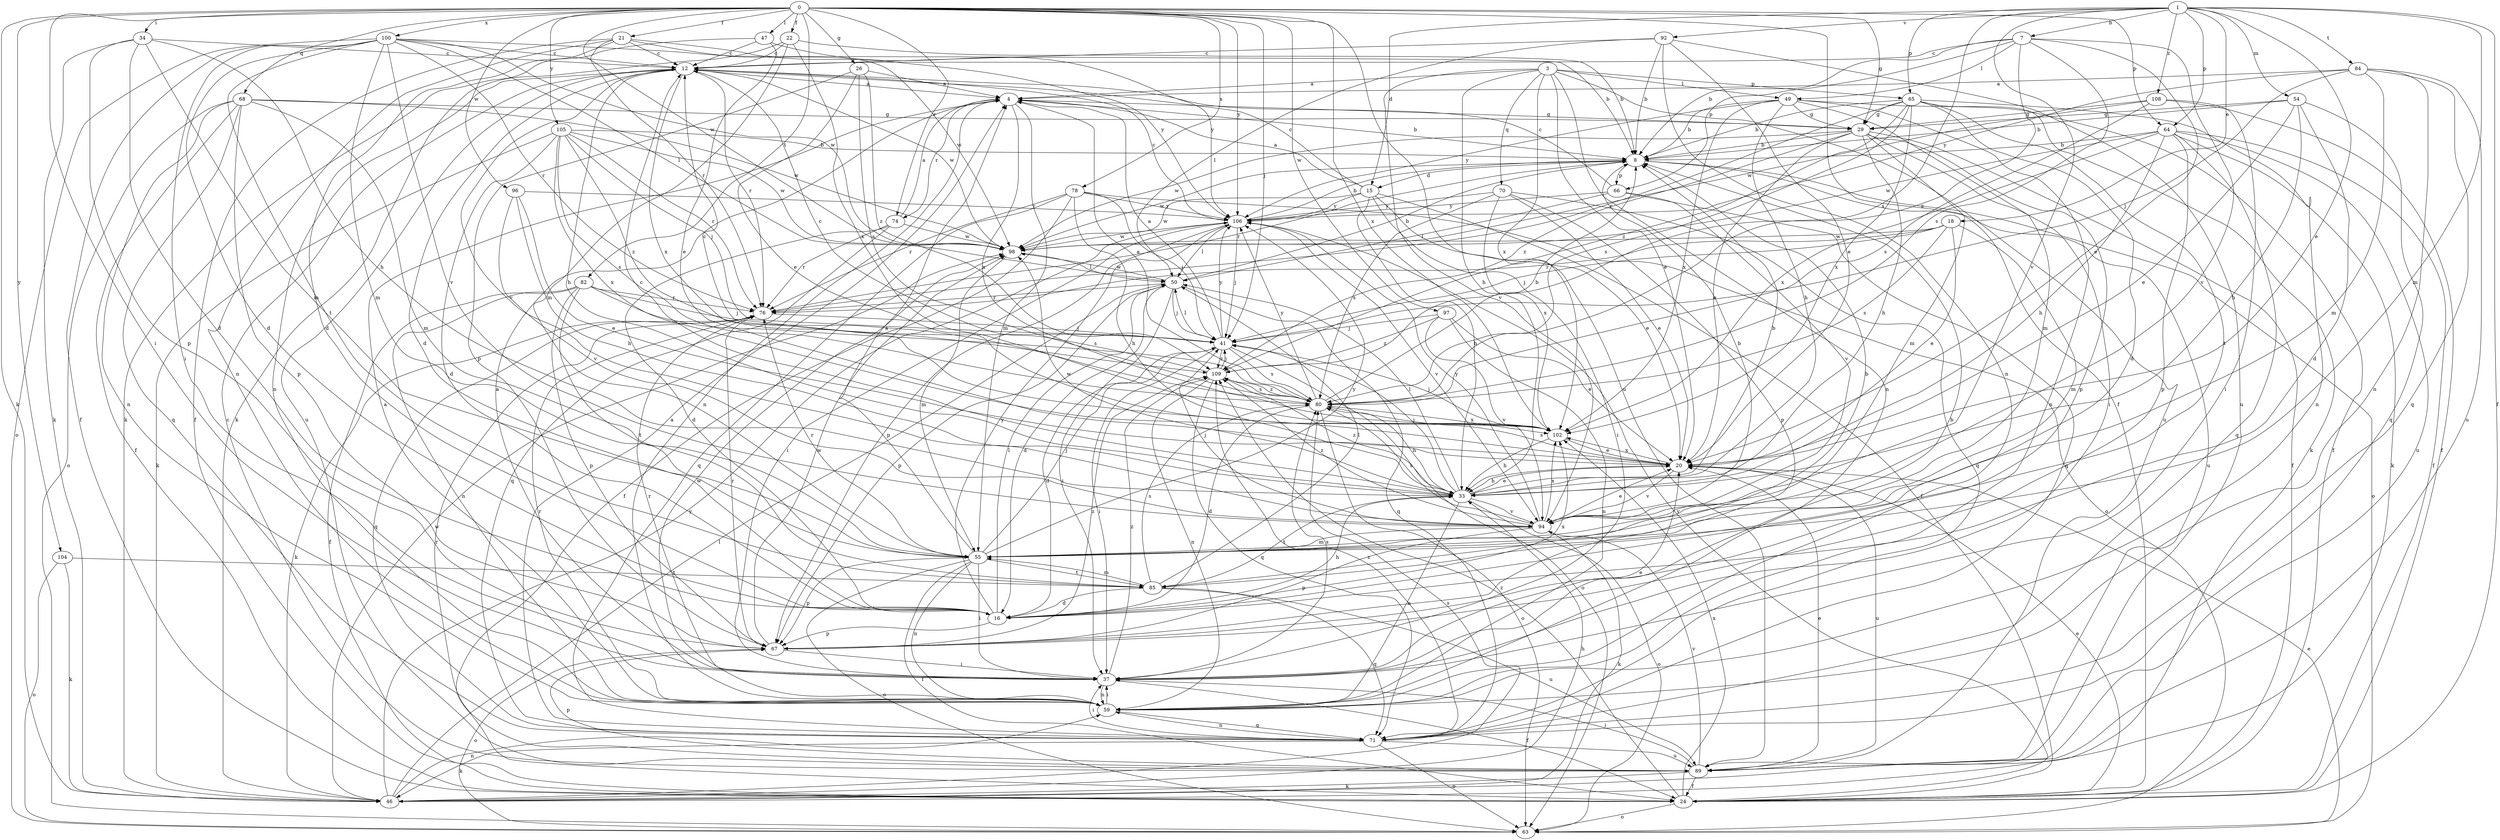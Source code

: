 strict digraph  {
0;
1;
3;
4;
7;
8;
12;
15;
16;
18;
20;
21;
22;
24;
26;
29;
33;
34;
37;
41;
46;
47;
49;
50;
54;
55;
59;
63;
64;
65;
66;
67;
68;
70;
71;
74;
76;
78;
80;
82;
84;
85;
89;
92;
94;
96;
97;
98;
100;
102;
104;
105;
106;
108;
109;
0 -> 21  [label=f];
0 -> 22  [label=f];
0 -> 24  [label=f];
0 -> 26  [label=g];
0 -> 29  [label=g];
0 -> 34  [label=i];
0 -> 37  [label=i];
0 -> 41  [label=j];
0 -> 46  [label=k];
0 -> 47  [label=l];
0 -> 64  [label=p];
0 -> 68  [label=q];
0 -> 74  [label=r];
0 -> 78  [label=s];
0 -> 82  [label=t];
0 -> 89  [label=u];
0 -> 96  [label=w];
0 -> 97  [label=w];
0 -> 98  [label=w];
0 -> 100  [label=x];
0 -> 102  [label=x];
0 -> 104  [label=y];
0 -> 105  [label=y];
0 -> 106  [label=y];
1 -> 7  [label=b];
1 -> 15  [label=d];
1 -> 18  [label=e];
1 -> 20  [label=e];
1 -> 24  [label=f];
1 -> 54  [label=m];
1 -> 55  [label=m];
1 -> 64  [label=p];
1 -> 65  [label=p];
1 -> 80  [label=s];
1 -> 84  [label=t];
1 -> 92  [label=v];
1 -> 94  [label=v];
1 -> 108  [label=z];
3 -> 4  [label=a];
3 -> 20  [label=e];
3 -> 33  [label=h];
3 -> 49  [label=l];
3 -> 59  [label=n];
3 -> 65  [label=p];
3 -> 70  [label=q];
3 -> 89  [label=u];
3 -> 94  [label=v];
3 -> 102  [label=x];
4 -> 8  [label=b];
4 -> 29  [label=g];
4 -> 55  [label=m];
4 -> 59  [label=n];
4 -> 74  [label=r];
4 -> 102  [label=x];
7 -> 8  [label=b];
7 -> 12  [label=c];
7 -> 20  [label=e];
7 -> 49  [label=l];
7 -> 66  [label=p];
7 -> 80  [label=s];
7 -> 94  [label=v];
7 -> 109  [label=z];
8 -> 15  [label=d];
8 -> 63  [label=o];
8 -> 66  [label=p];
8 -> 76  [label=r];
8 -> 89  [label=u];
8 -> 98  [label=w];
12 -> 4  [label=a];
12 -> 16  [label=d];
12 -> 33  [label=h];
12 -> 59  [label=n];
12 -> 76  [label=r];
12 -> 89  [label=u];
12 -> 94  [label=v];
12 -> 98  [label=w];
12 -> 102  [label=x];
15 -> 4  [label=a];
15 -> 12  [label=c];
15 -> 20  [label=e];
15 -> 24  [label=f];
15 -> 33  [label=h];
15 -> 37  [label=i];
15 -> 98  [label=w];
15 -> 106  [label=y];
16 -> 33  [label=h];
16 -> 50  [label=l];
16 -> 67  [label=p];
16 -> 102  [label=x];
16 -> 106  [label=y];
18 -> 20  [label=e];
18 -> 41  [label=j];
18 -> 55  [label=m];
18 -> 76  [label=r];
18 -> 80  [label=s];
18 -> 98  [label=w];
20 -> 33  [label=h];
20 -> 80  [label=s];
20 -> 89  [label=u];
20 -> 94  [label=v];
20 -> 102  [label=x];
21 -> 12  [label=c];
21 -> 16  [label=d];
21 -> 24  [label=f];
21 -> 59  [label=n];
21 -> 76  [label=r];
21 -> 98  [label=w];
21 -> 106  [label=y];
22 -> 8  [label=b];
22 -> 12  [label=c];
22 -> 46  [label=k];
22 -> 55  [label=m];
22 -> 102  [label=x];
24 -> 20  [label=e];
24 -> 63  [label=o];
24 -> 102  [label=x];
24 -> 106  [label=y];
24 -> 109  [label=z];
26 -> 4  [label=a];
26 -> 20  [label=e];
26 -> 67  [label=p];
26 -> 80  [label=s];
26 -> 109  [label=z];
29 -> 8  [label=b];
29 -> 20  [label=e];
29 -> 24  [label=f];
29 -> 33  [label=h];
29 -> 37  [label=i];
29 -> 55  [label=m];
29 -> 67  [label=p];
29 -> 98  [label=w];
29 -> 109  [label=z];
33 -> 8  [label=b];
33 -> 12  [label=c];
33 -> 20  [label=e];
33 -> 41  [label=j];
33 -> 50  [label=l];
33 -> 59  [label=n];
33 -> 63  [label=o];
33 -> 85  [label=t];
33 -> 94  [label=v];
33 -> 98  [label=w];
33 -> 109  [label=z];
34 -> 12  [label=c];
34 -> 16  [label=d];
34 -> 33  [label=h];
34 -> 46  [label=k];
34 -> 55  [label=m];
34 -> 67  [label=p];
37 -> 4  [label=a];
37 -> 8  [label=b];
37 -> 20  [label=e];
37 -> 24  [label=f];
37 -> 59  [label=n];
37 -> 76  [label=r];
37 -> 80  [label=s];
37 -> 109  [label=z];
41 -> 4  [label=a];
41 -> 16  [label=d];
41 -> 37  [label=i];
41 -> 50  [label=l];
41 -> 63  [label=o];
41 -> 80  [label=s];
41 -> 106  [label=y];
41 -> 109  [label=z];
46 -> 33  [label=h];
46 -> 50  [label=l];
46 -> 59  [label=n];
46 -> 80  [label=s];
46 -> 98  [label=w];
46 -> 106  [label=y];
47 -> 12  [label=c];
47 -> 20  [label=e];
47 -> 46  [label=k];
47 -> 106  [label=y];
49 -> 8  [label=b];
49 -> 24  [label=f];
49 -> 29  [label=g];
49 -> 33  [label=h];
49 -> 55  [label=m];
49 -> 59  [label=n];
49 -> 102  [label=x];
49 -> 106  [label=y];
50 -> 8  [label=b];
50 -> 16  [label=d];
50 -> 37  [label=i];
50 -> 41  [label=j];
50 -> 67  [label=p];
50 -> 71  [label=q];
50 -> 76  [label=r];
50 -> 98  [label=w];
54 -> 8  [label=b];
54 -> 16  [label=d];
54 -> 20  [label=e];
54 -> 29  [label=g];
54 -> 33  [label=h];
54 -> 71  [label=q];
55 -> 4  [label=a];
55 -> 24  [label=f];
55 -> 37  [label=i];
55 -> 41  [label=j];
55 -> 59  [label=n];
55 -> 63  [label=o];
55 -> 67  [label=p];
55 -> 76  [label=r];
55 -> 85  [label=t];
55 -> 106  [label=y];
59 -> 4  [label=a];
59 -> 37  [label=i];
59 -> 71  [label=q];
59 -> 76  [label=r];
59 -> 98  [label=w];
63 -> 20  [label=e];
64 -> 8  [label=b];
64 -> 24  [label=f];
64 -> 33  [label=h];
64 -> 46  [label=k];
64 -> 67  [label=p];
64 -> 71  [label=q];
64 -> 89  [label=u];
64 -> 98  [label=w];
64 -> 102  [label=x];
65 -> 8  [label=b];
65 -> 16  [label=d];
65 -> 29  [label=g];
65 -> 46  [label=k];
65 -> 59  [label=n];
65 -> 76  [label=r];
65 -> 80  [label=s];
65 -> 85  [label=t];
65 -> 102  [label=x];
65 -> 109  [label=z];
66 -> 12  [label=c];
66 -> 50  [label=l];
66 -> 71  [label=q];
66 -> 94  [label=v];
66 -> 106  [label=y];
67 -> 37  [label=i];
67 -> 63  [label=o];
67 -> 76  [label=r];
67 -> 98  [label=w];
67 -> 109  [label=z];
68 -> 24  [label=f];
68 -> 29  [label=g];
68 -> 55  [label=m];
68 -> 59  [label=n];
68 -> 63  [label=o];
68 -> 67  [label=p];
68 -> 71  [label=q];
68 -> 98  [label=w];
70 -> 20  [label=e];
70 -> 67  [label=p];
70 -> 71  [label=q];
70 -> 80  [label=s];
70 -> 102  [label=x];
70 -> 106  [label=y];
71 -> 4  [label=a];
71 -> 37  [label=i];
71 -> 46  [label=k];
71 -> 59  [label=n];
71 -> 63  [label=o];
71 -> 89  [label=u];
71 -> 109  [label=z];
74 -> 4  [label=a];
74 -> 16  [label=d];
74 -> 71  [label=q];
74 -> 76  [label=r];
74 -> 98  [label=w];
76 -> 41  [label=j];
76 -> 46  [label=k];
76 -> 71  [label=q];
78 -> 24  [label=f];
78 -> 33  [label=h];
78 -> 41  [label=j];
78 -> 63  [label=o];
78 -> 71  [label=q];
78 -> 76  [label=r];
78 -> 106  [label=y];
80 -> 4  [label=a];
80 -> 8  [label=b];
80 -> 12  [label=c];
80 -> 16  [label=d];
80 -> 33  [label=h];
80 -> 63  [label=o];
80 -> 102  [label=x];
80 -> 106  [label=y];
80 -> 109  [label=z];
82 -> 24  [label=f];
82 -> 41  [label=j];
82 -> 59  [label=n];
82 -> 67  [label=p];
82 -> 76  [label=r];
82 -> 80  [label=s];
82 -> 85  [label=t];
84 -> 4  [label=a];
84 -> 41  [label=j];
84 -> 55  [label=m];
84 -> 59  [label=n];
84 -> 71  [label=q];
84 -> 89  [label=u];
84 -> 106  [label=y];
85 -> 8  [label=b];
85 -> 16  [label=d];
85 -> 50  [label=l];
85 -> 55  [label=m];
85 -> 71  [label=q];
85 -> 80  [label=s];
85 -> 89  [label=u];
89 -> 12  [label=c];
89 -> 20  [label=e];
89 -> 24  [label=f];
89 -> 37  [label=i];
89 -> 46  [label=k];
89 -> 67  [label=p];
89 -> 76  [label=r];
89 -> 94  [label=v];
92 -> 8  [label=b];
92 -> 12  [label=c];
92 -> 20  [label=e];
92 -> 50  [label=l];
92 -> 59  [label=n];
92 -> 89  [label=u];
94 -> 8  [label=b];
94 -> 20  [label=e];
94 -> 41  [label=j];
94 -> 46  [label=k];
94 -> 55  [label=m];
94 -> 67  [label=p];
94 -> 80  [label=s];
94 -> 102  [label=x];
94 -> 106  [label=y];
94 -> 109  [label=z];
96 -> 20  [label=e];
96 -> 33  [label=h];
96 -> 94  [label=v];
96 -> 106  [label=y];
97 -> 20  [label=e];
97 -> 41  [label=j];
97 -> 59  [label=n];
97 -> 94  [label=v];
97 -> 109  [label=z];
98 -> 50  [label=l];
98 -> 55  [label=m];
100 -> 8  [label=b];
100 -> 12  [label=c];
100 -> 16  [label=d];
100 -> 24  [label=f];
100 -> 37  [label=i];
100 -> 50  [label=l];
100 -> 55  [label=m];
100 -> 63  [label=o];
100 -> 76  [label=r];
100 -> 85  [label=t];
100 -> 94  [label=v];
100 -> 98  [label=w];
102 -> 20  [label=e];
102 -> 33  [label=h];
102 -> 41  [label=j];
104 -> 46  [label=k];
104 -> 63  [label=o];
104 -> 85  [label=t];
105 -> 8  [label=b];
105 -> 16  [label=d];
105 -> 41  [label=j];
105 -> 46  [label=k];
105 -> 76  [label=r];
105 -> 80  [label=s];
105 -> 98  [label=w];
105 -> 102  [label=x];
105 -> 109  [label=z];
106 -> 8  [label=b];
106 -> 12  [label=c];
106 -> 37  [label=i];
106 -> 41  [label=j];
106 -> 50  [label=l];
106 -> 67  [label=p];
106 -> 94  [label=v];
106 -> 98  [label=w];
108 -> 24  [label=f];
108 -> 29  [label=g];
108 -> 37  [label=i];
108 -> 80  [label=s];
108 -> 98  [label=w];
109 -> 12  [label=c];
109 -> 41  [label=j];
109 -> 59  [label=n];
109 -> 71  [label=q];
109 -> 80  [label=s];
}
